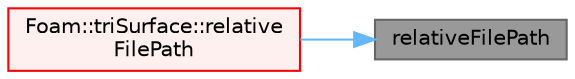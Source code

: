 digraph "relativeFilePath"
{
 // LATEX_PDF_SIZE
  bgcolor="transparent";
  edge [fontname=Helvetica,fontsize=10,labelfontname=Helvetica,labelfontsize=10];
  node [fontname=Helvetica,fontsize=10,shape=box,height=0.2,width=0.4];
  rankdir="RL";
  Node1 [id="Node000001",label="relativeFilePath",height=0.2,width=0.4,color="gray40", fillcolor="grey60", style="filled", fontcolor="black",tooltip=" "];
  Node1 -> Node2 [id="edge1_Node000001_Node000002",dir="back",color="steelblue1",style="solid",tooltip=" "];
  Node2 [id="Node000002",label="Foam::triSurface::relative\lFilePath",height=0.2,width=0.4,color="red", fillcolor="#FFF0F0", style="filled",URL="$classFoam_1_1triSurface.html#aa8a582a01d6a4f39912104a565d8d2b8",tooltip=" "];
}
